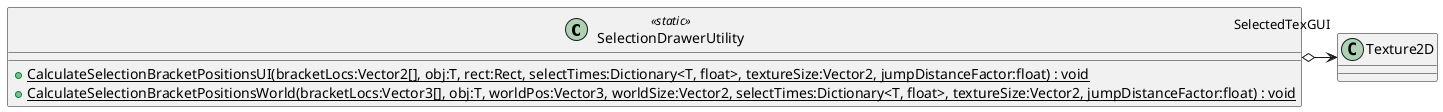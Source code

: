 @startuml
class SelectionDrawerUtility <<static>> {
    + {static} CalculateSelectionBracketPositionsUI(bracketLocs:Vector2[], obj:T, rect:Rect, selectTimes:Dictionary<T, float>, textureSize:Vector2, jumpDistanceFactor:float) : void
    + {static} CalculateSelectionBracketPositionsWorld(bracketLocs:Vector3[], obj:T, worldPos:Vector3, worldSize:Vector2, selectTimes:Dictionary<T, float>, textureSize:Vector2, jumpDistanceFactor:float) : void
}
SelectionDrawerUtility o-> "SelectedTexGUI" Texture2D
@enduml
